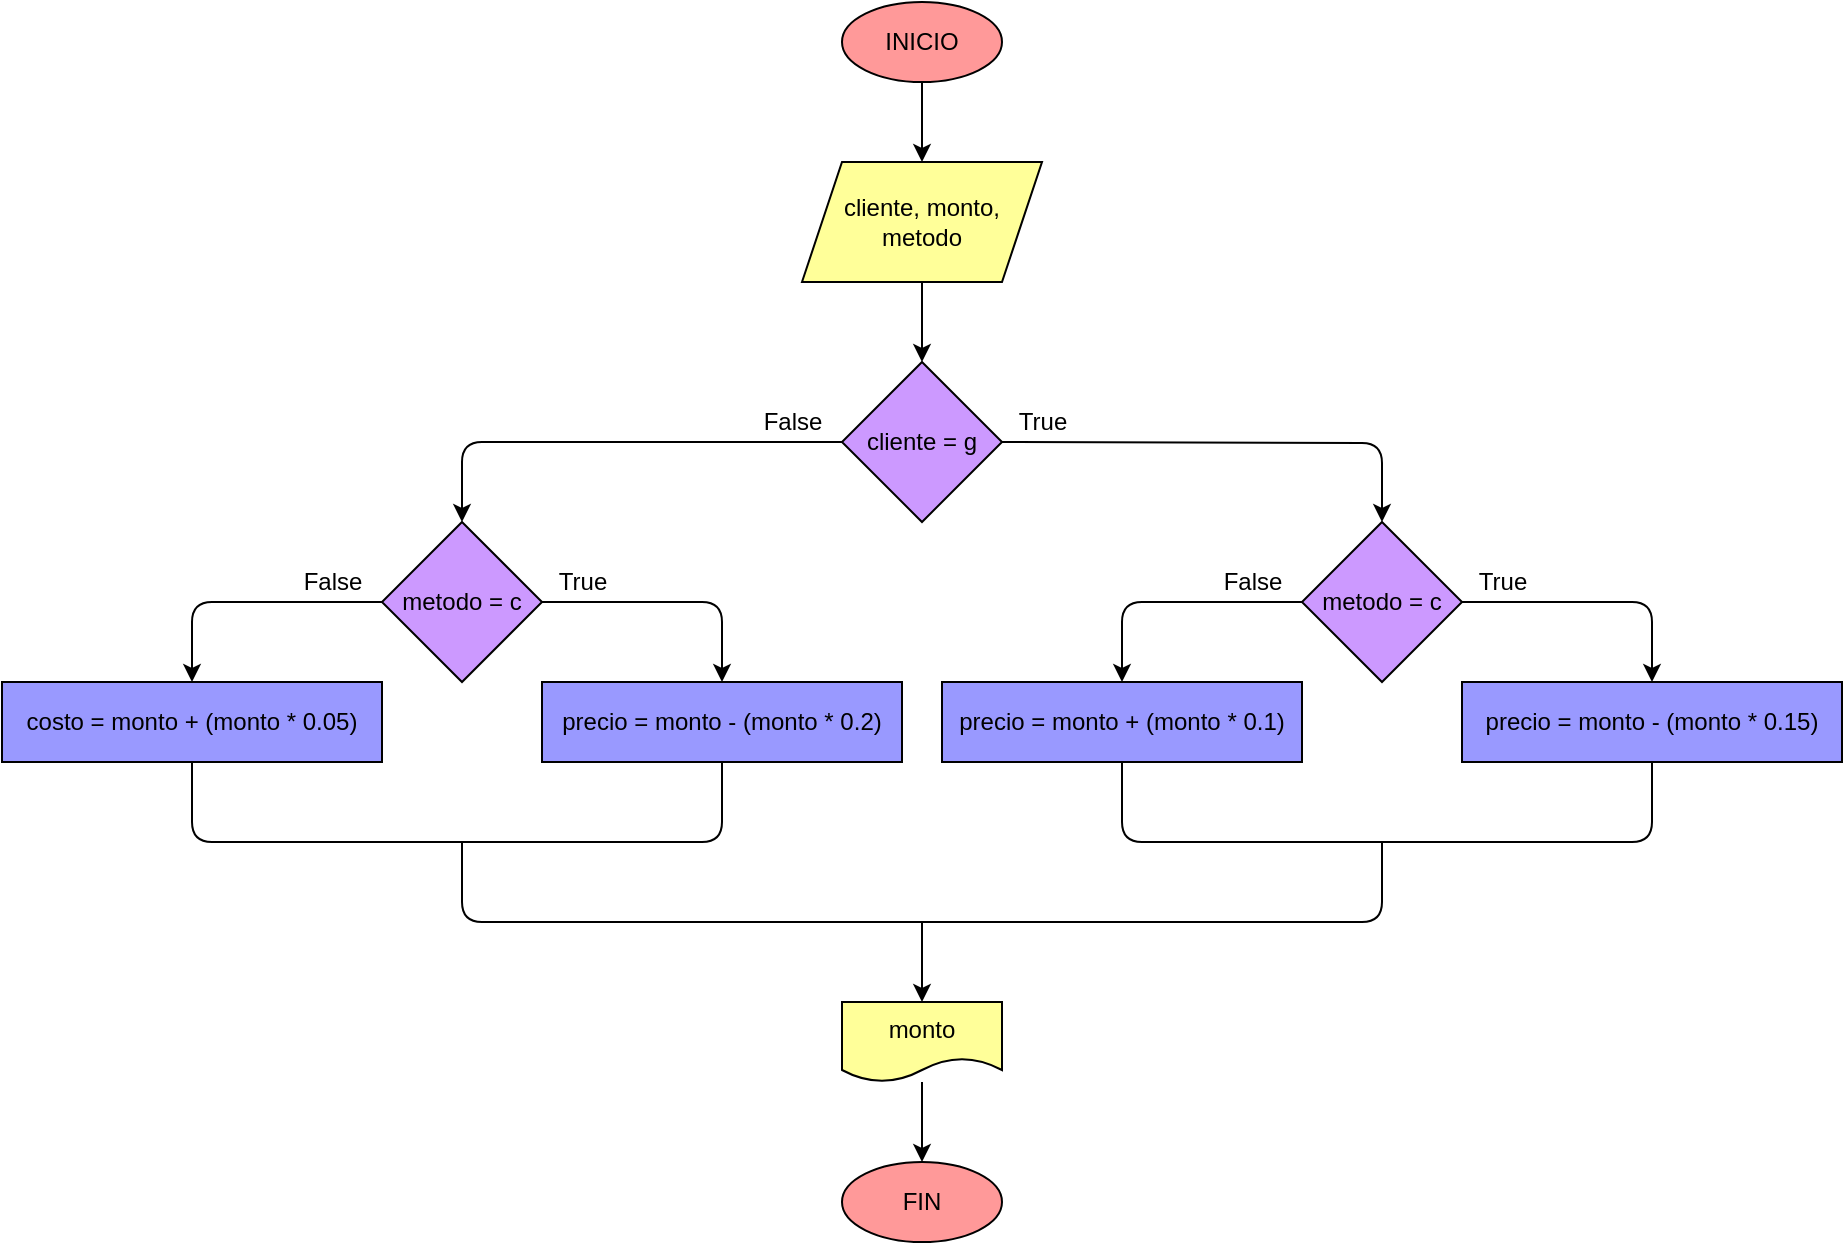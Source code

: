 <mxfile>
    <diagram id="l4yP-k-FTICAIBFX3SLh" name="Página-1">
        <mxGraphModel dx="1477" dy="516" grid="1" gridSize="10" guides="1" tooltips="1" connect="1" arrows="1" fold="1" page="1" pageScale="1" pageWidth="827" pageHeight="1169" math="0" shadow="0">
            <root>
                <mxCell id="0"/>
                <mxCell id="1" parent="0"/>
                <mxCell id="7" value="" style="edgeStyle=none;html=1;" parent="1" source="3" target="6" edge="1">
                    <mxGeometry relative="1" as="geometry"/>
                </mxCell>
                <mxCell id="3" value="INICIO" style="ellipse;whiteSpace=wrap;html=1;fillColor=#FF9999;" parent="1" vertex="1">
                    <mxGeometry x="240" y="160" width="80" height="40" as="geometry"/>
                </mxCell>
                <mxCell id="9" value="" style="edgeStyle=none;html=1;" parent="1" source="6" target="8" edge="1">
                    <mxGeometry relative="1" as="geometry"/>
                </mxCell>
                <mxCell id="6" value="cliente, monto, metodo" style="shape=parallelogram;perimeter=parallelogramPerimeter;whiteSpace=wrap;html=1;fixedSize=1;fillColor=#FFFF99;" parent="1" vertex="1">
                    <mxGeometry x="220" y="240" width="120" height="60" as="geometry"/>
                </mxCell>
                <mxCell id="11" value="" style="edgeStyle=orthogonalEdgeStyle;html=1;entryX=0.5;entryY=0;entryDx=0;entryDy=0;" parent="1" target="10" edge="1">
                    <mxGeometry relative="1" as="geometry">
                        <mxPoint x="310.0" y="380.0" as="sourcePoint"/>
                    </mxGeometry>
                </mxCell>
                <mxCell id="28" style="edgeStyle=orthogonalEdgeStyle;html=1;exitX=0;exitY=0.5;exitDx=0;exitDy=0;entryX=0.5;entryY=0;entryDx=0;entryDy=0;" parent="1" source="8" target="25" edge="1">
                    <mxGeometry relative="1" as="geometry"/>
                </mxCell>
                <mxCell id="8" value="cliente = g" style="rhombus;whiteSpace=wrap;html=1;fillColor=#CC99FF;" parent="1" vertex="1">
                    <mxGeometry x="240" y="340" width="80" height="80" as="geometry"/>
                </mxCell>
                <mxCell id="15" style="edgeStyle=orthogonalEdgeStyle;html=1;exitX=0;exitY=0.5;exitDx=0;exitDy=0;entryX=0.5;entryY=0;entryDx=0;entryDy=0;" parent="1" source="10" target="14" edge="1">
                    <mxGeometry relative="1" as="geometry"/>
                </mxCell>
                <mxCell id="29" style="edgeStyle=orthogonalEdgeStyle;html=1;exitX=1;exitY=0.5;exitDx=0;exitDy=0;entryX=0.5;entryY=0;entryDx=0;entryDy=0;" parent="1" source="10" target="12" edge="1">
                    <mxGeometry relative="1" as="geometry"/>
                </mxCell>
                <mxCell id="10" value="metodo = c" style="rhombus;whiteSpace=wrap;html=1;fillColor=#CC99FF;" parent="1" vertex="1">
                    <mxGeometry x="470" y="420" width="80" height="80" as="geometry"/>
                </mxCell>
                <mxCell id="12" value="precio = monto - (monto * 0.15)" style="whiteSpace=wrap;html=1;fillColor=#9999FF;" parent="1" vertex="1">
                    <mxGeometry x="550" y="500" width="190" height="40" as="geometry"/>
                </mxCell>
                <mxCell id="14" value="precio = monto + (monto * 0.1)" style="whiteSpace=wrap;html=1;fillColor=#9999FF;" parent="1" vertex="1">
                    <mxGeometry x="290" y="500" width="180" height="40" as="geometry"/>
                </mxCell>
                <mxCell id="24" style="edgeStyle=orthogonalEdgeStyle;html=1;exitX=0;exitY=0.5;exitDx=0;exitDy=0;entryX=0.5;entryY=0;entryDx=0;entryDy=0;" parent="1" source="25" target="27" edge="1">
                    <mxGeometry relative="1" as="geometry"/>
                </mxCell>
                <mxCell id="30" style="edgeStyle=orthogonalEdgeStyle;html=1;exitX=1;exitY=0.5;exitDx=0;exitDy=0;entryX=0.5;entryY=0;entryDx=0;entryDy=0;" parent="1" source="25" target="26" edge="1">
                    <mxGeometry relative="1" as="geometry"/>
                </mxCell>
                <mxCell id="25" value="metodo = c" style="rhombus;whiteSpace=wrap;html=1;fillColor=#CC99FF;" parent="1" vertex="1">
                    <mxGeometry x="10" y="420" width="80" height="80" as="geometry"/>
                </mxCell>
                <mxCell id="26" value="precio = monto - (monto * 0.2)" style="whiteSpace=wrap;html=1;fillColor=#9999FF;" parent="1" vertex="1">
                    <mxGeometry x="90" y="500" width="180" height="40" as="geometry"/>
                </mxCell>
                <mxCell id="27" value="costo = monto + (monto * 0.05)" style="whiteSpace=wrap;html=1;fillColor=#9999FF;" parent="1" vertex="1">
                    <mxGeometry x="-180" y="500" width="190" height="40" as="geometry"/>
                </mxCell>
                <mxCell id="32" value="" style="endArrow=none;html=1;entryX=0.5;entryY=1;entryDx=0;entryDy=0;exitX=0.5;exitY=1;exitDx=0;exitDy=0;" parent="1" source="27" target="26" edge="1">
                    <mxGeometry width="50" height="50" relative="1" as="geometry">
                        <mxPoint x="210" y="640" as="sourcePoint"/>
                        <mxPoint x="260" y="590" as="targetPoint"/>
                        <Array as="points">
                            <mxPoint x="-85" y="580"/>
                            <mxPoint x="180" y="580"/>
                        </Array>
                    </mxGeometry>
                </mxCell>
                <mxCell id="33" value="" style="endArrow=none;html=1;entryX=0.5;entryY=1;entryDx=0;entryDy=0;exitX=0.5;exitY=1;exitDx=0;exitDy=0;" parent="1" target="12" edge="1">
                    <mxGeometry width="50" height="50" relative="1" as="geometry">
                        <mxPoint x="380" y="540" as="sourcePoint"/>
                        <mxPoint x="640" y="540" as="targetPoint"/>
                        <Array as="points">
                            <mxPoint x="380" y="580"/>
                            <mxPoint x="645" y="580"/>
                        </Array>
                    </mxGeometry>
                </mxCell>
                <mxCell id="34" value="" style="endArrow=none;html=1;" parent="1" edge="1">
                    <mxGeometry width="50" height="50" relative="1" as="geometry">
                        <mxPoint x="50" y="580" as="sourcePoint"/>
                        <mxPoint x="510" y="580" as="targetPoint"/>
                        <Array as="points">
                            <mxPoint x="50" y="620"/>
                            <mxPoint x="510" y="620"/>
                        </Array>
                    </mxGeometry>
                </mxCell>
                <mxCell id="35" value="" style="endArrow=classic;html=1;" parent="1" edge="1">
                    <mxGeometry width="50" height="50" relative="1" as="geometry">
                        <mxPoint x="280" y="620" as="sourcePoint"/>
                        <mxPoint x="280" y="660" as="targetPoint"/>
                    </mxGeometry>
                </mxCell>
                <mxCell id="38" value="" style="edgeStyle=orthogonalEdgeStyle;html=1;" parent="1" source="36" target="37" edge="1">
                    <mxGeometry relative="1" as="geometry"/>
                </mxCell>
                <mxCell id="36" value="monto" style="shape=document;whiteSpace=wrap;html=1;boundedLbl=1;fillColor=#FFFF99;" parent="1" vertex="1">
                    <mxGeometry x="240" y="660" width="80" height="40" as="geometry"/>
                </mxCell>
                <mxCell id="37" value="FIN" style="ellipse;whiteSpace=wrap;html=1;fillColor=#FF9999;" parent="1" vertex="1">
                    <mxGeometry x="240" y="740" width="80" height="40" as="geometry"/>
                </mxCell>
                <mxCell id="39" value="True" style="text;html=1;align=center;verticalAlign=middle;resizable=0;points=[];autosize=1;strokeColor=none;fillColor=none;" parent="1" vertex="1">
                    <mxGeometry x="320" y="360" width="40" height="20" as="geometry"/>
                </mxCell>
                <mxCell id="41" value="True" style="text;html=1;align=center;verticalAlign=middle;resizable=0;points=[];autosize=1;strokeColor=none;fillColor=none;" parent="1" vertex="1">
                    <mxGeometry x="550" y="440" width="40" height="20" as="geometry"/>
                </mxCell>
                <mxCell id="42" value="False" style="text;html=1;align=center;verticalAlign=middle;resizable=0;points=[];autosize=1;strokeColor=none;fillColor=none;" parent="1" vertex="1">
                    <mxGeometry x="420" y="440" width="50" height="20" as="geometry"/>
                </mxCell>
                <mxCell id="46" value="True" style="text;html=1;align=center;verticalAlign=middle;resizable=0;points=[];autosize=1;strokeColor=none;fillColor=none;" parent="1" vertex="1">
                    <mxGeometry x="90" y="440" width="40" height="20" as="geometry"/>
                </mxCell>
                <mxCell id="47" value="False" style="text;html=1;align=center;verticalAlign=middle;resizable=0;points=[];autosize=1;strokeColor=none;fillColor=none;" parent="1" vertex="1">
                    <mxGeometry x="-40" y="440" width="50" height="20" as="geometry"/>
                </mxCell>
                <mxCell id="48" value="False" style="text;html=1;align=center;verticalAlign=middle;resizable=0;points=[];autosize=1;strokeColor=none;fillColor=none;" parent="1" vertex="1">
                    <mxGeometry x="190" y="360" width="50" height="20" as="geometry"/>
                </mxCell>
            </root>
        </mxGraphModel>
    </diagram>
</mxfile>